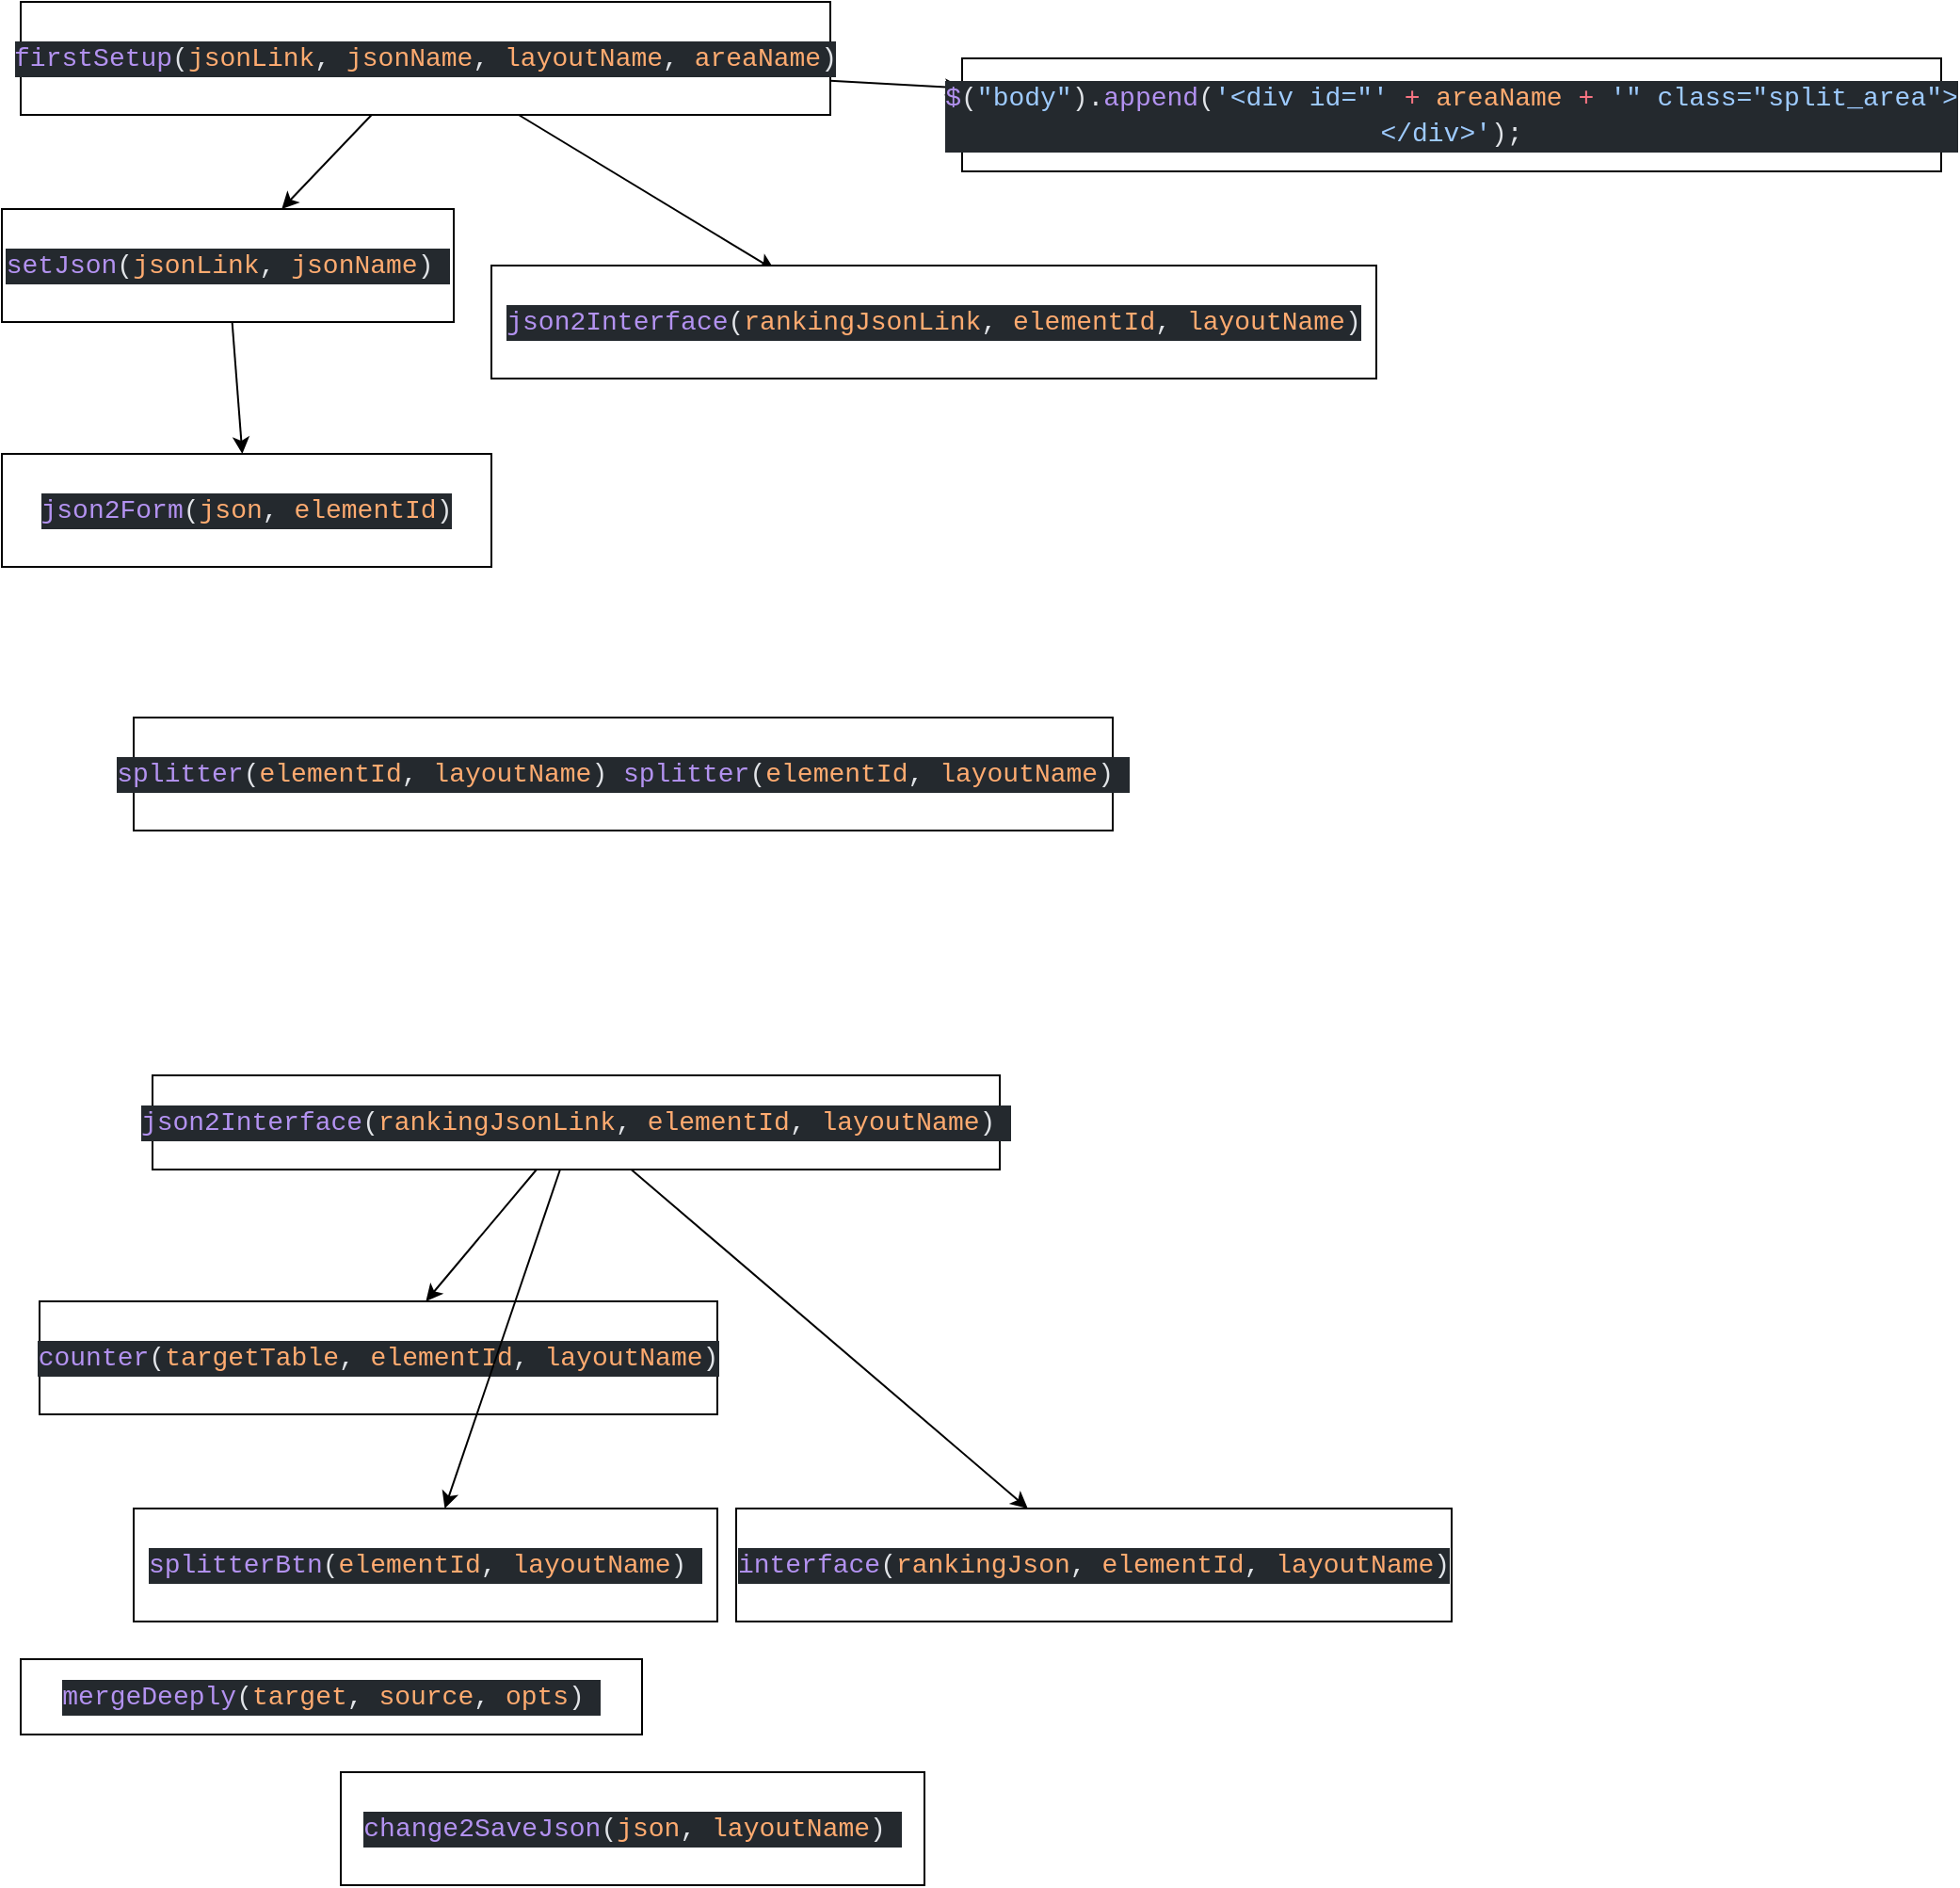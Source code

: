 <mxfile version="13.6.5">
    <diagram id="HkZog31dI36jXlr5OeSE" name="Page-1">
        <mxGraphModel dx="836" dy="1643" grid="1" gridSize="10" guides="1" tooltips="1" connect="1" arrows="1" fold="1" page="1" pageScale="1" pageWidth="850" pageHeight="1100" math="0" shadow="0">
            <root>
                <mxCell id="0"/>
                <mxCell id="1" parent="0"/>
                <mxCell id="4" style="rounded=0;orthogonalLoop=1;jettySize=auto;html=1;" parent="1" source="2" target="3" edge="1">
                    <mxGeometry relative="1" as="geometry"/>
                </mxCell>
                <mxCell id="8" style="rounded=0;orthogonalLoop=1;jettySize=auto;html=1;entryX=0.32;entryY=0.04;entryDx=0;entryDy=0;entryPerimeter=0;" parent="1" source="2" target="7" edge="1">
                    <mxGeometry relative="1" as="geometry"/>
                </mxCell>
                <mxCell id="10" style="edgeStyle=none;rounded=0;orthogonalLoop=1;jettySize=auto;html=1;" parent="1" source="2" target="9" edge="1">
                    <mxGeometry relative="1" as="geometry"/>
                </mxCell>
                <mxCell id="2" value="&lt;div style=&quot;color: rgb(225 , 228 , 232) ; background-color: rgb(36 , 41 , 46) ; font-family: &amp;#34;consolas&amp;#34; , &amp;#34;courier new&amp;#34; , monospace ; font-size: 14px ; line-height: 19px&quot;&gt;&lt;div style=&quot;font-family: &amp;#34;consolas&amp;#34; , &amp;#34;courier new&amp;#34; , monospace ; line-height: 19px&quot;&gt;&lt;span style=&quot;color: #b392f0&quot;&gt;firstSetup&lt;/span&gt;(&lt;span style=&quot;color: #ffab70&quot;&gt;jsonLink&lt;/span&gt;,&amp;nbsp;&lt;span style=&quot;color: #ffab70&quot;&gt;jsonName&lt;/span&gt;,&amp;nbsp;&lt;span style=&quot;color: #ffab70&quot;&gt;layoutName&lt;/span&gt;,&amp;nbsp;&lt;span style=&quot;color: #ffab70&quot;&gt;areaName&lt;/span&gt;)&lt;/div&gt;&lt;/div&gt;" style="rounded=0;whiteSpace=wrap;html=1;" parent="1" vertex="1">
                    <mxGeometry x="20" y="30" width="430" height="60" as="geometry"/>
                </mxCell>
                <mxCell id="65" style="edgeStyle=none;rounded=0;orthogonalLoop=1;jettySize=auto;html=1;" parent="1" source="3" target="64" edge="1">
                    <mxGeometry relative="1" as="geometry"/>
                </mxCell>
                <mxCell id="3" value="&lt;div style=&quot;color: rgb(225 , 228 , 232) ; background-color: rgb(36 , 41 , 46) ; font-family: &amp;#34;consolas&amp;#34; , &amp;#34;courier new&amp;#34; , monospace ; font-size: 14px ; line-height: 19px&quot;&gt;&lt;div style=&quot;font-family: &amp;#34;consolas&amp;#34; , &amp;#34;courier new&amp;#34; , monospace ; line-height: 19px&quot;&gt;&lt;span style=&quot;color: #b392f0&quot;&gt;setJson&lt;/span&gt;(&lt;span style=&quot;color: #ffab70&quot;&gt;jsonLink&lt;/span&gt;,&amp;nbsp;&lt;span style=&quot;color: #ffab70&quot;&gt;jsonName&lt;/span&gt;)&amp;nbsp;&lt;/div&gt;&lt;/div&gt;" style="rounded=0;whiteSpace=wrap;html=1;" parent="1" vertex="1">
                    <mxGeometry x="10" y="140" width="240" height="60" as="geometry"/>
                </mxCell>
                <mxCell id="5" value="&lt;div style=&quot;color: rgb(225 , 228 , 232) ; background-color: rgb(36 , 41 , 46) ; font-family: &amp;#34;consolas&amp;#34; , &amp;#34;courier new&amp;#34; , monospace ; font-size: 14px ; line-height: 19px&quot;&gt;&lt;span style=&quot;color: #b392f0&quot;&gt;counter&lt;/span&gt;(&lt;span style=&quot;color: #ffab70&quot;&gt;targetTable&lt;/span&gt;,&amp;nbsp;&lt;span style=&quot;color: #ffab70&quot;&gt;elementId&lt;/span&gt;,&amp;nbsp;&lt;span style=&quot;color: #ffab70&quot;&gt;layoutName&lt;/span&gt;)&lt;/div&gt;" style="rounded=0;whiteSpace=wrap;html=1;" parent="1" vertex="1">
                    <mxGeometry x="30" y="720" width="360" height="60" as="geometry"/>
                </mxCell>
                <mxCell id="6" value="&lt;div style=&quot;color: rgb(225 , 228 , 232) ; background-color: rgb(36 , 41 , 46) ; font-family: &amp;#34;consolas&amp;#34; , &amp;#34;courier new&amp;#34; , monospace ; font-size: 14px ; line-height: 19px&quot;&gt;&lt;span style=&quot;color: #b392f0&quot;&gt;splitter&lt;/span&gt;(&lt;span style=&quot;color: #ffab70&quot;&gt;elementId&lt;/span&gt;,&amp;nbsp;&lt;span style=&quot;color: #ffab70&quot;&gt;layoutName&lt;/span&gt;)&amp;nbsp;&lt;span style=&quot;color: rgb(179 , 146 , 240)&quot;&gt;splitter&lt;/span&gt;(&lt;span style=&quot;color: rgb(255 , 171 , 112)&quot;&gt;elementId&lt;/span&gt;,&amp;nbsp;&lt;span style=&quot;color: rgb(255 , 171 , 112)&quot;&gt;layoutName&lt;/span&gt;)&amp;nbsp;&lt;/div&gt;" style="rounded=0;whiteSpace=wrap;html=1;" parent="1" vertex="1">
                    <mxGeometry x="80" y="410" width="520" height="60" as="geometry"/>
                </mxCell>
                <mxCell id="7" value="&lt;div style=&quot;color: rgb(225 , 228 , 232) ; background-color: rgb(36 , 41 , 46) ; font-family: &amp;#34;consolas&amp;#34; , &amp;#34;courier new&amp;#34; , monospace ; font-size: 14px ; line-height: 19px&quot;&gt;&lt;div style=&quot;font-family: &amp;#34;consolas&amp;#34; , &amp;#34;courier new&amp;#34; , monospace ; line-height: 19px&quot;&gt;&lt;span style=&quot;color: #b392f0&quot;&gt;json2Interface&lt;/span&gt;(&lt;span style=&quot;color: #ffab70&quot;&gt;rankingJsonLink&lt;/span&gt;,&amp;nbsp;&lt;span style=&quot;color: #ffab70&quot;&gt;elementId&lt;/span&gt;,&amp;nbsp;&lt;span style=&quot;color: #ffab70&quot;&gt;layoutName&lt;/span&gt;)&lt;/div&gt;&lt;/div&gt;" style="rounded=0;whiteSpace=wrap;html=1;" parent="1" vertex="1">
                    <mxGeometry x="270" y="170" width="470" height="60" as="geometry"/>
                </mxCell>
                <mxCell id="9" value="&lt;div style=&quot;color: rgb(225 , 228 , 232) ; background-color: rgb(36 , 41 , 46) ; font-family: &amp;#34;consolas&amp;#34; , &amp;#34;courier new&amp;#34; , monospace ; font-size: 14px ; line-height: 19px&quot;&gt;&lt;div style=&quot;font-family: &amp;#34;consolas&amp;#34; , &amp;#34;courier new&amp;#34; , monospace ; line-height: 19px&quot;&gt;&lt;span style=&quot;color: #b392f0&quot;&gt;$&lt;/span&gt;(&lt;span style=&quot;color: #9ecbff&quot;&gt;&quot;body&quot;&lt;/span&gt;).&lt;span style=&quot;color: #b392f0&quot;&gt;append&lt;/span&gt;(&lt;span style=&quot;color: #9ecbff&quot;&gt;'&amp;lt;div&amp;nbsp;id=&quot;'&lt;/span&gt;&amp;nbsp;&lt;span style=&quot;color: #f97583&quot;&gt;+&lt;/span&gt;&amp;nbsp;&lt;span style=&quot;color: #ffab70&quot;&gt;areaName&lt;/span&gt;&amp;nbsp;&lt;span style=&quot;color: #f97583&quot;&gt;+&lt;/span&gt;&amp;nbsp;&lt;span style=&quot;color: #9ecbff&quot;&gt;'&quot;&amp;nbsp;class=&quot;split_area&quot;&amp;gt;&amp;lt;/div&amp;gt;'&lt;/span&gt;);&lt;/div&gt;&lt;/div&gt;" style="rounded=0;whiteSpace=wrap;html=1;" parent="1" vertex="1">
                    <mxGeometry x="520" y="60" width="520" height="60" as="geometry"/>
                </mxCell>
                <mxCell id="61" value="&lt;div style=&quot;color: rgb(225 , 228 , 232) ; background-color: rgb(36 , 41 , 46) ; font-family: &amp;#34;consolas&amp;#34; , &amp;#34;courier new&amp;#34; , monospace ; font-size: 14px ; line-height: 19px&quot;&gt;&lt;span style=&quot;color: #b392f0&quot;&gt;interface&lt;/span&gt;(&lt;span style=&quot;color: #ffab70&quot;&gt;rankingJson&lt;/span&gt;,&amp;nbsp;&lt;span style=&quot;color: #ffab70&quot;&gt;elementId&lt;/span&gt;,&amp;nbsp;&lt;span style=&quot;color: #ffab70&quot;&gt;layoutName&lt;/span&gt;)&lt;/div&gt;" style="rounded=0;whiteSpace=wrap;html=1;" parent="1" vertex="1">
                    <mxGeometry x="400" y="830" width="380" height="60" as="geometry"/>
                </mxCell>
                <mxCell id="63" style="edgeStyle=none;rounded=0;orthogonalLoop=1;jettySize=auto;html=1;" parent="1" source="62" target="61" edge="1">
                    <mxGeometry relative="1" as="geometry"/>
                </mxCell>
                <mxCell id="66" style="rounded=0;orthogonalLoop=1;jettySize=auto;html=1;" edge="1" parent="1" source="62" target="5">
                    <mxGeometry relative="1" as="geometry"/>
                </mxCell>
                <mxCell id="68" style="edgeStyle=none;rounded=0;orthogonalLoop=1;jettySize=auto;html=1;" edge="1" parent="1" source="62" target="67">
                    <mxGeometry relative="1" as="geometry"/>
                </mxCell>
                <mxCell id="62" value="&lt;div style=&quot;color: rgb(225 , 228 , 232) ; background-color: rgb(36 , 41 , 46) ; font-family: &amp;#34;consolas&amp;#34; , &amp;#34;courier new&amp;#34; , monospace ; font-size: 14px ; line-height: 19px&quot;&gt;&lt;span style=&quot;color: #b392f0&quot;&gt;json2Interface&lt;/span&gt;(&lt;span style=&quot;color: #ffab70&quot;&gt;rankingJsonLink&lt;/span&gt;,&amp;nbsp;&lt;span style=&quot;color: #ffab70&quot;&gt;elementId&lt;/span&gt;,&amp;nbsp;&lt;span style=&quot;color: #ffab70&quot;&gt;layoutName&lt;/span&gt;)&amp;nbsp;&lt;/div&gt;" style="rounded=0;whiteSpace=wrap;html=1;" parent="1" vertex="1">
                    <mxGeometry x="90" y="600" width="450" height="50" as="geometry"/>
                </mxCell>
                <mxCell id="64" value="&lt;div style=&quot;color: rgb(225 , 228 , 232) ; background-color: rgb(36 , 41 , 46) ; font-family: &amp;#34;consolas&amp;#34; , &amp;#34;courier new&amp;#34; , monospace ; font-size: 14px ; line-height: 19px&quot;&gt;&lt;span style=&quot;color: #b392f0&quot;&gt;json2Form&lt;/span&gt;(&lt;span style=&quot;color: #ffab70&quot;&gt;json&lt;/span&gt;,&amp;nbsp;&lt;span style=&quot;color: #ffab70&quot;&gt;elementId&lt;/span&gt;)&lt;/div&gt;" style="rounded=0;whiteSpace=wrap;html=1;" parent="1" vertex="1">
                    <mxGeometry x="10" y="270" width="260" height="60" as="geometry"/>
                </mxCell>
                <mxCell id="67" value="&lt;div style=&quot;color: rgb(225 , 228 , 232) ; background-color: rgb(36 , 41 , 46) ; font-family: &amp;#34;consolas&amp;#34; , &amp;#34;courier new&amp;#34; , monospace ; font-size: 14px ; line-height: 19px&quot;&gt;&lt;span style=&quot;color: #b392f0&quot;&gt;splitterBtn&lt;/span&gt;(&lt;span style=&quot;color: #ffab70&quot;&gt;elementId&lt;/span&gt;,&amp;nbsp;&lt;span style=&quot;color: #ffab70&quot;&gt;layoutName&lt;/span&gt;)&amp;nbsp;&lt;/div&gt;" style="rounded=0;whiteSpace=wrap;html=1;" vertex="1" parent="1">
                    <mxGeometry x="80" y="830" width="310" height="60" as="geometry"/>
                </mxCell>
                <mxCell id="69" value="&lt;div style=&quot;color: rgb(225 , 228 , 232) ; background-color: rgb(36 , 41 , 46) ; font-family: &amp;#34;consolas&amp;#34; , &amp;#34;courier new&amp;#34; , monospace ; font-size: 14px ; line-height: 19px&quot;&gt;&lt;span style=&quot;color: #b392f0&quot;&gt;change2SaveJson&lt;/span&gt;(&lt;span style=&quot;color: #ffab70&quot;&gt;json&lt;/span&gt;,&amp;nbsp;&lt;span style=&quot;color: #ffab70&quot;&gt;layoutName&lt;/span&gt;)&amp;nbsp;&lt;/div&gt;" style="rounded=0;whiteSpace=wrap;html=1;" vertex="1" parent="1">
                    <mxGeometry x="190" y="970" width="310" height="60" as="geometry"/>
                </mxCell>
                <mxCell id="70" value="&lt;div style=&quot;color: rgb(225 , 228 , 232) ; background-color: rgb(36 , 41 , 46) ; font-family: &amp;#34;consolas&amp;#34; , &amp;#34;courier new&amp;#34; , monospace ; font-size: 14px ; line-height: 19px&quot;&gt;&lt;span style=&quot;color: #b392f0&quot;&gt;mergeDeeply&lt;/span&gt;(&lt;span style=&quot;color: #ffab70&quot;&gt;target&lt;/span&gt;,&amp;nbsp;&lt;span style=&quot;color: #ffab70&quot;&gt;source&lt;/span&gt;,&amp;nbsp;&lt;span style=&quot;color: #ffab70&quot;&gt;opts&lt;/span&gt;)&amp;nbsp;&lt;/div&gt;" style="rounded=0;whiteSpace=wrap;html=1;" vertex="1" parent="1">
                    <mxGeometry x="20" y="910" width="330" height="40" as="geometry"/>
                </mxCell>
            </root>
        </mxGraphModel>
    </diagram>
</mxfile>